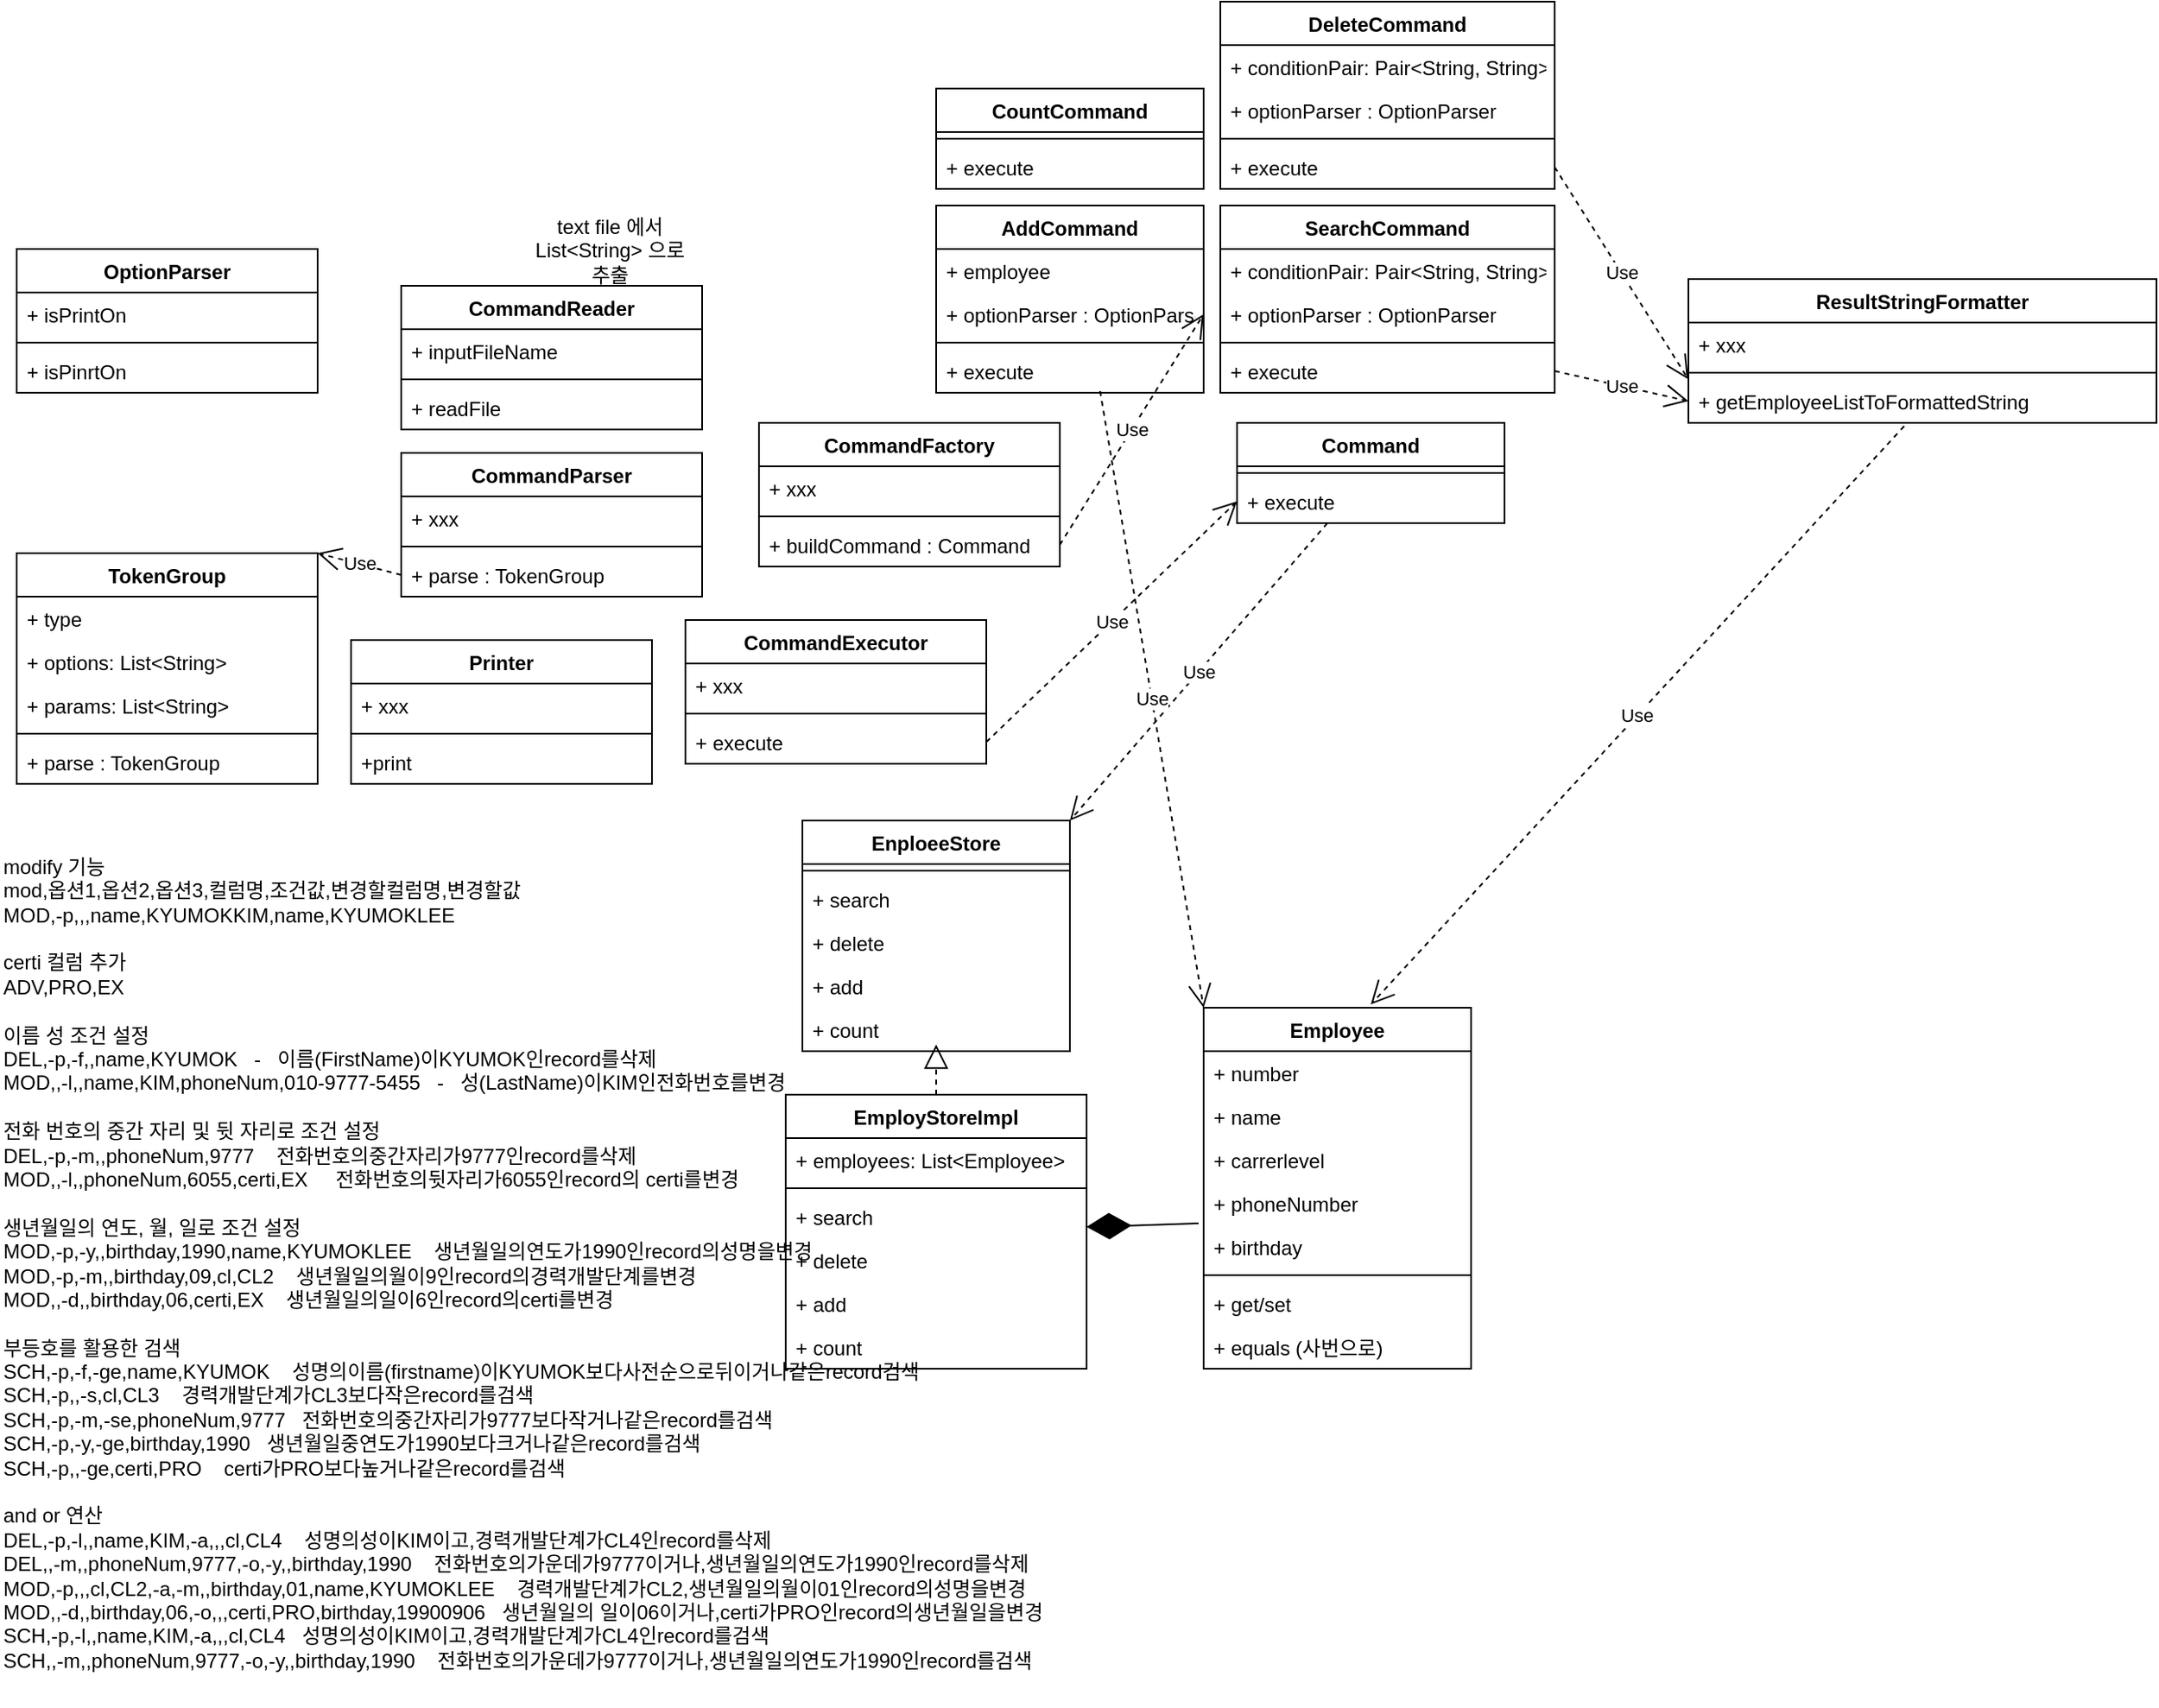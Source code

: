 <mxfile version="14.7.4" type="embed" pages="2"><diagram id="23iRSUPoRavnBvh4doch" name="Page-1"><mxGraphModel dx="1764" dy="505" grid="1" gridSize="10" guides="1" tooltips="1" connect="1" arrows="1" fold="1" page="1" pageScale="1" pageWidth="827" pageHeight="1169" math="0" shadow="0"><root><mxCell id="0"/><mxCell id="1" parent="0"/><mxCell id="6" value="Command" style="swimlane;fontStyle=1;align=center;verticalAlign=top;childLayout=stackLayout;horizontal=1;startSize=26;horizontalStack=0;resizeParent=1;resizeParentMax=0;resizeLast=0;collapsible=1;marginBottom=0;" parent="1" vertex="1"><mxGeometry x="700" y="322" width="160" height="60" as="geometry"/></mxCell><mxCell id="8" value="" style="line;strokeWidth=1;fillColor=none;align=left;verticalAlign=middle;spacingTop=-1;spacingLeft=3;spacingRight=3;rotatable=0;labelPosition=right;points=[];portConstraint=eastwest;" parent="6" vertex="1"><mxGeometry y="26" width="160" height="8" as="geometry"/></mxCell><mxCell id="9" value="+ execute" style="text;strokeColor=none;fillColor=none;align=left;verticalAlign=top;spacingLeft=4;spacingRight=4;overflow=hidden;rotatable=0;points=[[0,0.5],[1,0.5]];portConstraint=eastwest;" parent="6" vertex="1"><mxGeometry y="34" width="160" height="26" as="geometry"/></mxCell><mxCell id="27" value="CountCommand" style="swimlane;fontStyle=1;align=center;verticalAlign=top;childLayout=stackLayout;horizontal=1;startSize=26;horizontalStack=0;resizeParent=1;resizeParentMax=0;resizeLast=0;collapsible=1;marginBottom=0;" parent="1" vertex="1"><mxGeometry x="520" y="122" width="160" height="60" as="geometry"/></mxCell><mxCell id="28" value="" style="line;strokeWidth=1;fillColor=none;align=left;verticalAlign=middle;spacingTop=-1;spacingLeft=3;spacingRight=3;rotatable=0;labelPosition=right;points=[];portConstraint=eastwest;" parent="27" vertex="1"><mxGeometry y="26" width="160" height="8" as="geometry"/></mxCell><mxCell id="29" value="+ execute" style="text;strokeColor=none;fillColor=none;align=left;verticalAlign=top;spacingLeft=4;spacingRight=4;overflow=hidden;rotatable=0;points=[[0,0.5],[1,0.5]];portConstraint=eastwest;" parent="27" vertex="1"><mxGeometry y="34" width="160" height="26" as="geometry"/></mxCell><mxCell id="39" value="EnploeeStore" style="swimlane;fontStyle=1;align=center;verticalAlign=top;childLayout=stackLayout;horizontal=1;startSize=26;horizontalStack=0;resizeParent=1;resizeParentMax=0;resizeLast=0;collapsible=1;marginBottom=0;" parent="1" vertex="1"><mxGeometry x="440" y="560" width="160" height="138" as="geometry"/></mxCell><mxCell id="40" value="" style="line;strokeWidth=1;fillColor=none;align=left;verticalAlign=middle;spacingTop=-1;spacingLeft=3;spacingRight=3;rotatable=0;labelPosition=right;points=[];portConstraint=eastwest;" parent="39" vertex="1"><mxGeometry y="26" width="160" height="8" as="geometry"/></mxCell><mxCell id="41" value="+ search" style="text;strokeColor=none;fillColor=none;align=left;verticalAlign=top;spacingLeft=4;spacingRight=4;overflow=hidden;rotatable=0;points=[[0,0.5],[1,0.5]];portConstraint=eastwest;" parent="39" vertex="1"><mxGeometry y="34" width="160" height="26" as="geometry"/></mxCell><mxCell id="42" value="+ delete" style="text;strokeColor=none;fillColor=none;align=left;verticalAlign=top;spacingLeft=4;spacingRight=4;overflow=hidden;rotatable=0;points=[[0,0.5],[1,0.5]];portConstraint=eastwest;" parent="39" vertex="1"><mxGeometry y="60" width="160" height="26" as="geometry"/></mxCell><mxCell id="44" value="+ add" style="text;strokeColor=none;fillColor=none;align=left;verticalAlign=top;spacingLeft=4;spacingRight=4;overflow=hidden;rotatable=0;points=[[0,0.5],[1,0.5]];portConstraint=eastwest;" parent="39" vertex="1"><mxGeometry y="86" width="160" height="26" as="geometry"/></mxCell><mxCell id="43" value="+ count" style="text;strokeColor=none;fillColor=none;align=left;verticalAlign=top;spacingLeft=4;spacingRight=4;overflow=hidden;rotatable=0;points=[[0,0.5],[1,0.5]];portConstraint=eastwest;" parent="39" vertex="1"><mxGeometry y="112" width="160" height="26" as="geometry"/></mxCell><mxCell id="59" value="EmployStoreImpl" style="swimlane;fontStyle=1;align=center;verticalAlign=top;childLayout=stackLayout;horizontal=1;startSize=26;horizontalStack=0;resizeParent=1;resizeParentMax=0;resizeLast=0;collapsible=1;marginBottom=0;" parent="1" vertex="1"><mxGeometry x="430" y="724" width="180" height="164" as="geometry"/></mxCell><mxCell id="60" value="+ employees: List&lt;Employee&gt;" style="text;strokeColor=none;fillColor=none;align=left;verticalAlign=top;spacingLeft=4;spacingRight=4;overflow=hidden;rotatable=0;points=[[0,0.5],[1,0.5]];portConstraint=eastwest;" parent="59" vertex="1"><mxGeometry y="26" width="180" height="26" as="geometry"/></mxCell><mxCell id="61" value="" style="line;strokeWidth=1;fillColor=none;align=left;verticalAlign=middle;spacingTop=-1;spacingLeft=3;spacingRight=3;rotatable=0;labelPosition=right;points=[];portConstraint=eastwest;" parent="59" vertex="1"><mxGeometry y="52" width="180" height="8" as="geometry"/></mxCell><mxCell id="62" value="+ search" style="text;strokeColor=none;fillColor=none;align=left;verticalAlign=top;spacingLeft=4;spacingRight=4;overflow=hidden;rotatable=0;points=[[0,0.5],[1,0.5]];portConstraint=eastwest;" parent="59" vertex="1"><mxGeometry y="60" width="180" height="26" as="geometry"/></mxCell><mxCell id="63" value="+ delete" style="text;strokeColor=none;fillColor=none;align=left;verticalAlign=top;spacingLeft=4;spacingRight=4;overflow=hidden;rotatable=0;points=[[0,0.5],[1,0.5]];portConstraint=eastwest;" parent="59" vertex="1"><mxGeometry y="86" width="180" height="26" as="geometry"/></mxCell><mxCell id="64" value="+ add" style="text;strokeColor=none;fillColor=none;align=left;verticalAlign=top;spacingLeft=4;spacingRight=4;overflow=hidden;rotatable=0;points=[[0,0.5],[1,0.5]];portConstraint=eastwest;" parent="59" vertex="1"><mxGeometry y="112" width="180" height="26" as="geometry"/></mxCell><mxCell id="65" value="+ count" style="text;strokeColor=none;fillColor=none;align=left;verticalAlign=top;spacingLeft=4;spacingRight=4;overflow=hidden;rotatable=0;points=[[0,0.5],[1,0.5]];portConstraint=eastwest;" parent="59" vertex="1"><mxGeometry y="138" width="180" height="26" as="geometry"/></mxCell><mxCell id="66" value="Employee" style="swimlane;fontStyle=1;align=center;verticalAlign=top;childLayout=stackLayout;horizontal=1;startSize=26;horizontalStack=0;resizeParent=1;resizeParentMax=0;resizeLast=0;collapsible=1;marginBottom=0;" parent="1" vertex="1"><mxGeometry x="680" y="672" width="160" height="216" as="geometry"/></mxCell><mxCell id="67" value="+ number" style="text;strokeColor=none;fillColor=none;align=left;verticalAlign=top;spacingLeft=4;spacingRight=4;overflow=hidden;rotatable=0;points=[[0,0.5],[1,0.5]];portConstraint=eastwest;" parent="66" vertex="1"><mxGeometry y="26" width="160" height="26" as="geometry"/></mxCell><mxCell id="70" value="+ name" style="text;strokeColor=none;fillColor=none;align=left;verticalAlign=top;spacingLeft=4;spacingRight=4;overflow=hidden;rotatable=0;points=[[0,0.5],[1,0.5]];portConstraint=eastwest;" parent="66" vertex="1"><mxGeometry y="52" width="160" height="26" as="geometry"/></mxCell><mxCell id="71" value="+ carrerlevel" style="text;strokeColor=none;fillColor=none;align=left;verticalAlign=top;spacingLeft=4;spacingRight=4;overflow=hidden;rotatable=0;points=[[0,0.5],[1,0.5]];portConstraint=eastwest;" parent="66" vertex="1"><mxGeometry y="78" width="160" height="26" as="geometry"/></mxCell><mxCell id="72" value="+ phoneNumber" style="text;strokeColor=none;fillColor=none;align=left;verticalAlign=top;spacingLeft=4;spacingRight=4;overflow=hidden;rotatable=0;points=[[0,0.5],[1,0.5]];portConstraint=eastwest;" parent="66" vertex="1"><mxGeometry y="104" width="160" height="26" as="geometry"/></mxCell><mxCell id="73" value="+ birthday" style="text;strokeColor=none;fillColor=none;align=left;verticalAlign=top;spacingLeft=4;spacingRight=4;overflow=hidden;rotatable=0;points=[[0,0.5],[1,0.5]];portConstraint=eastwest;" parent="66" vertex="1"><mxGeometry y="130" width="160" height="26" as="geometry"/></mxCell><mxCell id="68" value="" style="line;strokeWidth=1;fillColor=none;align=left;verticalAlign=middle;spacingTop=-1;spacingLeft=3;spacingRight=3;rotatable=0;labelPosition=right;points=[];portConstraint=eastwest;" parent="66" vertex="1"><mxGeometry y="156" width="160" height="8" as="geometry"/></mxCell><mxCell id="69" value="+ get/set" style="text;strokeColor=none;fillColor=none;align=left;verticalAlign=top;spacingLeft=4;spacingRight=4;overflow=hidden;rotatable=0;points=[[0,0.5],[1,0.5]];portConstraint=eastwest;" parent="66" vertex="1"><mxGeometry y="164" width="160" height="26" as="geometry"/></mxCell><mxCell id="74" value="+ equals (사번으로)" style="text;strokeColor=none;fillColor=none;align=left;verticalAlign=top;spacingLeft=4;spacingRight=4;overflow=hidden;rotatable=0;points=[[0,0.5],[1,0.5]];portConstraint=eastwest;" parent="66" vertex="1"><mxGeometry y="190" width="160" height="26" as="geometry"/></mxCell><mxCell id="82" value="AddCommand" style="swimlane;fontStyle=1;align=center;verticalAlign=top;childLayout=stackLayout;horizontal=1;startSize=26;horizontalStack=0;resizeParent=1;resizeParentMax=0;resizeLast=0;collapsible=1;marginBottom=0;" parent="1" vertex="1"><mxGeometry x="520" y="192" width="160" height="112" as="geometry"><mxRectangle x="520" y="192" width="110" height="26" as="alternateBounds"/></mxGeometry></mxCell><mxCell id="83" value="+ employee" style="text;strokeColor=none;fillColor=none;align=left;verticalAlign=top;spacingLeft=4;spacingRight=4;overflow=hidden;rotatable=0;points=[[0,0.5],[1,0.5]];portConstraint=eastwest;" parent="82" vertex="1"><mxGeometry y="26" width="160" height="26" as="geometry"/></mxCell><mxCell id="105" value="+ optionParser : OptionParser" style="text;strokeColor=none;fillColor=none;align=left;verticalAlign=top;spacingLeft=4;spacingRight=4;overflow=hidden;rotatable=0;points=[[0,0.5],[1,0.5]];portConstraint=eastwest;" parent="82" vertex="1"><mxGeometry y="52" width="160" height="26" as="geometry"/></mxCell><mxCell id="88" value="" style="line;strokeWidth=1;fillColor=none;align=left;verticalAlign=middle;spacingTop=-1;spacingLeft=3;spacingRight=3;rotatable=0;labelPosition=right;points=[];portConstraint=eastwest;" parent="82" vertex="1"><mxGeometry y="78" width="160" height="8" as="geometry"/></mxCell><mxCell id="89" value="+ execute" style="text;strokeColor=none;fillColor=none;align=left;verticalAlign=top;spacingLeft=4;spacingRight=4;overflow=hidden;rotatable=0;points=[[0,0.5],[1,0.5]];portConstraint=eastwest;" parent="82" vertex="1"><mxGeometry y="86" width="160" height="26" as="geometry"/></mxCell><mxCell id="92" value="" style="endArrow=block;dashed=1;endFill=0;endSize=12;html=1;exitX=0.5;exitY=0;exitDx=0;exitDy=0;" parent="1" source="59" edge="1"><mxGeometry width="160" relative="1" as="geometry"><mxPoint x="620" y="874" as="sourcePoint"/><mxPoint x="520" y="694" as="targetPoint"/></mxGeometry></mxCell><mxCell id="93" value="" style="endArrow=diamondThin;endFill=1;endSize=24;html=1;exitX=-0.019;exitY=-0.038;exitDx=0;exitDy=0;exitPerimeter=0;" parent="1" source="73" target="59" edge="1"><mxGeometry width="160" relative="1" as="geometry"><mxPoint x="450" y="734" as="sourcePoint"/><mxPoint x="620" y="974" as="targetPoint"/></mxGeometry></mxCell><mxCell id="106" value="Use" style="endArrow=open;endSize=12;dashed=1;html=1;entryX=1;entryY=0;entryDx=0;entryDy=0;" parent="1" source="6" target="39" edge="1"><mxGeometry width="160" relative="1" as="geometry"><mxPoint x="440" y="592" as="sourcePoint"/><mxPoint x="610" y="412" as="targetPoint"/><Array as="points"/></mxGeometry></mxCell><mxCell id="107" value="DeleteCommand" style="swimlane;fontStyle=1;align=center;verticalAlign=top;childLayout=stackLayout;horizontal=1;startSize=26;horizontalStack=0;resizeParent=1;resizeParentMax=0;resizeLast=0;collapsible=1;marginBottom=0;" parent="1" vertex="1"><mxGeometry x="690" y="70" width="200" height="112" as="geometry"/></mxCell><mxCell id="108" value="+ conditionPair: Pair&lt;String, String&gt;" style="text;strokeColor=none;fillColor=none;align=left;verticalAlign=top;spacingLeft=4;spacingRight=4;overflow=hidden;rotatable=0;points=[[0,0.5],[1,0.5]];portConstraint=eastwest;" parent="107" vertex="1"><mxGeometry y="26" width="200" height="26" as="geometry"/></mxCell><mxCell id="109" value="+ optionParser : OptionParser" style="text;strokeColor=none;fillColor=none;align=left;verticalAlign=top;spacingLeft=4;spacingRight=4;overflow=hidden;rotatable=0;points=[[0,0.5],[1,0.5]];portConstraint=eastwest;" parent="107" vertex="1"><mxGeometry y="52" width="200" height="26" as="geometry"/></mxCell><mxCell id="110" value="" style="line;strokeWidth=1;fillColor=none;align=left;verticalAlign=middle;spacingTop=-1;spacingLeft=3;spacingRight=3;rotatable=0;labelPosition=right;points=[];portConstraint=eastwest;" parent="107" vertex="1"><mxGeometry y="78" width="200" height="8" as="geometry"/></mxCell><mxCell id="111" value="+ execute" style="text;strokeColor=none;fillColor=none;align=left;verticalAlign=top;spacingLeft=4;spacingRight=4;overflow=hidden;rotatable=0;points=[[0,0.5],[1,0.5]];portConstraint=eastwest;" parent="107" vertex="1"><mxGeometry y="86" width="200" height="26" as="geometry"/></mxCell><mxCell id="112" value="SearchCommand" style="swimlane;fontStyle=1;align=center;verticalAlign=top;childLayout=stackLayout;horizontal=1;startSize=26;horizontalStack=0;resizeParent=1;resizeParentMax=0;resizeLast=0;collapsible=1;marginBottom=0;" parent="1" vertex="1"><mxGeometry x="690" y="192" width="200" height="112" as="geometry"/></mxCell><mxCell id="113" value="+ conditionPair: Pair&lt;String, String&gt;" style="text;strokeColor=none;fillColor=none;align=left;verticalAlign=top;spacingLeft=4;spacingRight=4;overflow=hidden;rotatable=0;points=[[0,0.5],[1,0.5]];portConstraint=eastwest;" parent="112" vertex="1"><mxGeometry y="26" width="200" height="26" as="geometry"/></mxCell><mxCell id="114" value="+ optionParser : OptionParser" style="text;strokeColor=none;fillColor=none;align=left;verticalAlign=top;spacingLeft=4;spacingRight=4;overflow=hidden;rotatable=0;points=[[0,0.5],[1,0.5]];portConstraint=eastwest;" parent="112" vertex="1"><mxGeometry y="52" width="200" height="26" as="geometry"/></mxCell><mxCell id="115" value="" style="line;strokeWidth=1;fillColor=none;align=left;verticalAlign=middle;spacingTop=-1;spacingLeft=3;spacingRight=3;rotatable=0;labelPosition=right;points=[];portConstraint=eastwest;" parent="112" vertex="1"><mxGeometry y="78" width="200" height="8" as="geometry"/></mxCell><mxCell id="116" value="+ execute" style="text;strokeColor=none;fillColor=none;align=left;verticalAlign=top;spacingLeft=4;spacingRight=4;overflow=hidden;rotatable=0;points=[[0,0.5],[1,0.5]];portConstraint=eastwest;" parent="112" vertex="1"><mxGeometry y="86" width="200" height="26" as="geometry"/></mxCell><mxCell id="117" value="OptionParser" style="swimlane;fontStyle=1;align=center;verticalAlign=top;childLayout=stackLayout;horizontal=1;startSize=26;horizontalStack=0;resizeParent=1;resizeParentMax=0;resizeLast=0;collapsible=1;marginBottom=0;" parent="1" vertex="1"><mxGeometry x="-30" y="218" width="180" height="86" as="geometry"/></mxCell><mxCell id="118" value="+ isPrintOn" style="text;strokeColor=none;fillColor=none;align=left;verticalAlign=top;spacingLeft=4;spacingRight=4;overflow=hidden;rotatable=0;points=[[0,0.5],[1,0.5]];portConstraint=eastwest;" parent="117" vertex="1"><mxGeometry y="26" width="180" height="26" as="geometry"/></mxCell><mxCell id="119" value="" style="line;strokeWidth=1;fillColor=none;align=left;verticalAlign=middle;spacingTop=-1;spacingLeft=3;spacingRight=3;rotatable=0;labelPosition=right;points=[];portConstraint=eastwest;" parent="117" vertex="1"><mxGeometry y="52" width="180" height="8" as="geometry"/></mxCell><mxCell id="120" value="+ isPinrtOn" style="text;strokeColor=none;fillColor=none;align=left;verticalAlign=top;spacingLeft=4;spacingRight=4;overflow=hidden;rotatable=0;points=[[0,0.5],[1,0.5]];portConstraint=eastwest;" parent="117" vertex="1"><mxGeometry y="60" width="180" height="26" as="geometry"/></mxCell><mxCell id="124" value="ResultStringFormatter" style="swimlane;fontStyle=1;align=center;verticalAlign=top;childLayout=stackLayout;horizontal=1;startSize=26;horizontalStack=0;resizeParent=1;resizeParentMax=0;resizeLast=0;collapsible=1;marginBottom=0;" parent="1" vertex="1"><mxGeometry x="970" y="236" width="280" height="86" as="geometry"/></mxCell><mxCell id="125" value="+ xxx" style="text;strokeColor=none;fillColor=none;align=left;verticalAlign=top;spacingLeft=4;spacingRight=4;overflow=hidden;rotatable=0;points=[[0,0.5],[1,0.5]];portConstraint=eastwest;" parent="124" vertex="1"><mxGeometry y="26" width="280" height="26" as="geometry"/></mxCell><mxCell id="126" value="" style="line;strokeWidth=1;fillColor=none;align=left;verticalAlign=middle;spacingTop=-1;spacingLeft=3;spacingRight=3;rotatable=0;labelPosition=right;points=[];portConstraint=eastwest;" parent="124" vertex="1"><mxGeometry y="52" width="280" height="8" as="geometry"/></mxCell><mxCell id="127" value="+ getEmployeeListToFormattedString" style="text;strokeColor=none;fillColor=none;align=left;verticalAlign=top;spacingLeft=4;spacingRight=4;overflow=hidden;rotatable=0;points=[[0,0.5],[1,0.5]];portConstraint=eastwest;" parent="124" vertex="1"><mxGeometry y="60" width="280" height="26" as="geometry"/></mxCell><mxCell id="128" value="Use" style="endArrow=open;endSize=12;dashed=1;html=1;entryX=0;entryY=0.5;entryDx=0;entryDy=0;exitX=1;exitY=0.5;exitDx=0;exitDy=0;" parent="1" source="116" target="127" edge="1"><mxGeometry width="160" relative="1" as="geometry"><mxPoint x="710" y="389.789" as="sourcePoint"/><mxPoint x="600" y="428" as="targetPoint"/><Array as="points"/></mxGeometry></mxCell><mxCell id="129" value="Use" style="endArrow=open;endSize=12;dashed=1;html=1;entryX=0;entryY=1;entryDx=0;entryDy=0;exitX=1;exitY=0.5;exitDx=0;exitDy=0;entryPerimeter=0;" parent="1" source="111" target="126" edge="1"><mxGeometry width="160" relative="1" as="geometry"><mxPoint x="900" y="301" as="sourcePoint"/><mxPoint x="980" y="319" as="targetPoint"/><Array as="points"/></mxGeometry></mxCell><mxCell id="130" value="CommandReader" style="swimlane;fontStyle=1;align=center;verticalAlign=top;childLayout=stackLayout;horizontal=1;startSize=26;horizontalStack=0;resizeParent=1;resizeParentMax=0;resizeLast=0;collapsible=1;marginBottom=0;" parent="1" vertex="1"><mxGeometry x="200" y="240" width="180" height="86" as="geometry"/></mxCell><mxCell id="131" value="+ inputFileName" style="text;strokeColor=none;fillColor=none;align=left;verticalAlign=top;spacingLeft=4;spacingRight=4;overflow=hidden;rotatable=0;points=[[0,0.5],[1,0.5]];portConstraint=eastwest;" parent="130" vertex="1"><mxGeometry y="26" width="180" height="26" as="geometry"/></mxCell><mxCell id="132" value="" style="line;strokeWidth=1;fillColor=none;align=left;verticalAlign=middle;spacingTop=-1;spacingLeft=3;spacingRight=3;rotatable=0;labelPosition=right;points=[];portConstraint=eastwest;" parent="130" vertex="1"><mxGeometry y="52" width="180" height="8" as="geometry"/></mxCell><mxCell id="133" value="+ readFile" style="text;strokeColor=none;fillColor=none;align=left;verticalAlign=top;spacingLeft=4;spacingRight=4;overflow=hidden;rotatable=0;points=[[0,0.5],[1,0.5]];portConstraint=eastwest;" parent="130" vertex="1"><mxGeometry y="60" width="180" height="26" as="geometry"/></mxCell><mxCell id="134" value="text file 에서 List&amp;lt;String&amp;gt; 으로&lt;br&gt;추출" style="text;html=1;strokeColor=none;fillColor=none;align=center;verticalAlign=middle;whiteSpace=wrap;rounded=0;" parent="1" vertex="1"><mxGeometry x="270" y="198" width="110" height="42" as="geometry"/></mxCell><mxCell id="135" value="CommandParser" style="swimlane;fontStyle=1;align=center;verticalAlign=top;childLayout=stackLayout;horizontal=1;startSize=26;horizontalStack=0;resizeParent=1;resizeParentMax=0;resizeLast=0;collapsible=1;marginBottom=0;" parent="1" vertex="1"><mxGeometry x="200" y="340" width="180" height="86" as="geometry"/></mxCell><mxCell id="136" value="+ xxx" style="text;strokeColor=none;fillColor=none;align=left;verticalAlign=top;spacingLeft=4;spacingRight=4;overflow=hidden;rotatable=0;points=[[0,0.5],[1,0.5]];portConstraint=eastwest;" parent="135" vertex="1"><mxGeometry y="26" width="180" height="26" as="geometry"/></mxCell><mxCell id="137" value="" style="line;strokeWidth=1;fillColor=none;align=left;verticalAlign=middle;spacingTop=-1;spacingLeft=3;spacingRight=3;rotatable=0;labelPosition=right;points=[];portConstraint=eastwest;" parent="135" vertex="1"><mxGeometry y="52" width="180" height="8" as="geometry"/></mxCell><mxCell id="138" value="+ parse : TokenGroup" style="text;strokeColor=none;fillColor=none;align=left;verticalAlign=top;spacingLeft=4;spacingRight=4;overflow=hidden;rotatable=0;points=[[0,0.5],[1,0.5]];portConstraint=eastwest;" parent="135" vertex="1"><mxGeometry y="60" width="180" height="26" as="geometry"/></mxCell><mxCell id="144" value="CommandFactory" style="swimlane;fontStyle=1;align=center;verticalAlign=top;childLayout=stackLayout;horizontal=1;startSize=26;horizontalStack=0;resizeParent=1;resizeParentMax=0;resizeLast=0;collapsible=1;marginBottom=0;" parent="1" vertex="1"><mxGeometry x="414" y="322" width="180" height="86" as="geometry"/></mxCell><mxCell id="145" value="+ xxx" style="text;strokeColor=none;fillColor=none;align=left;verticalAlign=top;spacingLeft=4;spacingRight=4;overflow=hidden;rotatable=0;points=[[0,0.5],[1,0.5]];portConstraint=eastwest;" parent="144" vertex="1"><mxGeometry y="26" width="180" height="26" as="geometry"/></mxCell><mxCell id="146" value="" style="line;strokeWidth=1;fillColor=none;align=left;verticalAlign=middle;spacingTop=-1;spacingLeft=3;spacingRight=3;rotatable=0;labelPosition=right;points=[];portConstraint=eastwest;" parent="144" vertex="1"><mxGeometry y="52" width="180" height="8" as="geometry"/></mxCell><mxCell id="147" value="+ buildCommand : Command" style="text;strokeColor=none;fillColor=none;align=left;verticalAlign=top;spacingLeft=4;spacingRight=4;overflow=hidden;rotatable=0;points=[[0,0.5],[1,0.5]];portConstraint=eastwest;" parent="144" vertex="1"><mxGeometry y="60" width="180" height="26" as="geometry"/></mxCell><mxCell id="148" value="Use" style="endArrow=open;endSize=12;dashed=1;html=1;entryX=1;entryY=0.5;entryDx=0;entryDy=0;exitX=1;exitY=0.5;exitDx=0;exitDy=0;" parent="1" source="147" target="105" edge="1"><mxGeometry width="160" relative="1" as="geometry"><mxPoint x="430" y="570" as="sourcePoint"/><mxPoint x="590" y="570" as="targetPoint"/></mxGeometry></mxCell><mxCell id="149" value="Printer" style="swimlane;fontStyle=1;align=center;verticalAlign=top;childLayout=stackLayout;horizontal=1;startSize=26;horizontalStack=0;resizeParent=1;resizeParentMax=0;resizeLast=0;collapsible=1;marginBottom=0;" parent="1" vertex="1"><mxGeometry x="170" y="452" width="180" height="86" as="geometry"/></mxCell><mxCell id="150" value="+ xxx" style="text;strokeColor=none;fillColor=none;align=left;verticalAlign=top;spacingLeft=4;spacingRight=4;overflow=hidden;rotatable=0;points=[[0,0.5],[1,0.5]];portConstraint=eastwest;" parent="149" vertex="1"><mxGeometry y="26" width="180" height="26" as="geometry"/></mxCell><mxCell id="151" value="" style="line;strokeWidth=1;fillColor=none;align=left;verticalAlign=middle;spacingTop=-1;spacingLeft=3;spacingRight=3;rotatable=0;labelPosition=right;points=[];portConstraint=eastwest;" parent="149" vertex="1"><mxGeometry y="52" width="180" height="8" as="geometry"/></mxCell><mxCell id="152" value="+print" style="text;strokeColor=none;fillColor=none;align=left;verticalAlign=top;spacingLeft=4;spacingRight=4;overflow=hidden;rotatable=0;points=[[0,0.5],[1,0.5]];portConstraint=eastwest;" parent="149" vertex="1"><mxGeometry y="60" width="180" height="26" as="geometry"/></mxCell><mxCell id="153" value="TokenGroup" style="swimlane;fontStyle=1;align=center;verticalAlign=top;childLayout=stackLayout;horizontal=1;startSize=26;horizontalStack=0;resizeParent=1;resizeParentMax=0;resizeLast=0;collapsible=1;marginBottom=0;" parent="1" vertex="1"><mxGeometry x="-30" y="400" width="180" height="138" as="geometry"/></mxCell><mxCell id="154" value="+ type" style="text;strokeColor=none;fillColor=none;align=left;verticalAlign=top;spacingLeft=4;spacingRight=4;overflow=hidden;rotatable=0;points=[[0,0.5],[1,0.5]];portConstraint=eastwest;" parent="153" vertex="1"><mxGeometry y="26" width="180" height="26" as="geometry"/></mxCell><mxCell id="157" value="+ options: List&lt;String&gt;" style="text;strokeColor=none;fillColor=none;align=left;verticalAlign=top;spacingLeft=4;spacingRight=4;overflow=hidden;rotatable=0;points=[[0,0.5],[1,0.5]];portConstraint=eastwest;" parent="153" vertex="1"><mxGeometry y="52" width="180" height="26" as="geometry"/></mxCell><mxCell id="158" value="+ params: List&lt;String&gt;" style="text;strokeColor=none;fillColor=none;align=left;verticalAlign=top;spacingLeft=4;spacingRight=4;overflow=hidden;rotatable=0;points=[[0,0.5],[1,0.5]];portConstraint=eastwest;" parent="153" vertex="1"><mxGeometry y="78" width="180" height="26" as="geometry"/></mxCell><mxCell id="155" value="" style="line;strokeWidth=1;fillColor=none;align=left;verticalAlign=middle;spacingTop=-1;spacingLeft=3;spacingRight=3;rotatable=0;labelPosition=right;points=[];portConstraint=eastwest;" parent="153" vertex="1"><mxGeometry y="104" width="180" height="8" as="geometry"/></mxCell><mxCell id="156" value="+ parse : TokenGroup" style="text;strokeColor=none;fillColor=none;align=left;verticalAlign=top;spacingLeft=4;spacingRight=4;overflow=hidden;rotatable=0;points=[[0,0.5],[1,0.5]];portConstraint=eastwest;" parent="153" vertex="1"><mxGeometry y="112" width="180" height="26" as="geometry"/></mxCell><mxCell id="159" value="Use" style="endArrow=open;endSize=12;dashed=1;html=1;exitX=0;exitY=0.5;exitDx=0;exitDy=0;entryX=1;entryY=0;entryDx=0;entryDy=0;" parent="1" source="138" target="153" edge="1"><mxGeometry width="160" relative="1" as="geometry"><mxPoint x="290" y="570" as="sourcePoint"/><mxPoint x="450" y="570" as="targetPoint"/></mxGeometry></mxCell><mxCell id="160" value="CommandExecutor" style="swimlane;fontStyle=1;align=center;verticalAlign=top;childLayout=stackLayout;horizontal=1;startSize=26;horizontalStack=0;resizeParent=1;resizeParentMax=0;resizeLast=0;collapsible=1;marginBottom=0;" parent="1" vertex="1"><mxGeometry x="370" y="440" width="180" height="86" as="geometry"/></mxCell><mxCell id="161" value="+ xxx" style="text;strokeColor=none;fillColor=none;align=left;verticalAlign=top;spacingLeft=4;spacingRight=4;overflow=hidden;rotatable=0;points=[[0,0.5],[1,0.5]];portConstraint=eastwest;" parent="160" vertex="1"><mxGeometry y="26" width="180" height="26" as="geometry"/></mxCell><mxCell id="162" value="" style="line;strokeWidth=1;fillColor=none;align=left;verticalAlign=middle;spacingTop=-1;spacingLeft=3;spacingRight=3;rotatable=0;labelPosition=right;points=[];portConstraint=eastwest;" parent="160" vertex="1"><mxGeometry y="52" width="180" height="8" as="geometry"/></mxCell><mxCell id="163" value="+ execute" style="text;strokeColor=none;fillColor=none;align=left;verticalAlign=top;spacingLeft=4;spacingRight=4;overflow=hidden;rotatable=0;points=[[0,0.5],[1,0.5]];portConstraint=eastwest;" parent="160" vertex="1"><mxGeometry y="60" width="180" height="26" as="geometry"/></mxCell><mxCell id="164" value="Use" style="endArrow=open;endSize=12;dashed=1;html=1;entryX=0;entryY=0.5;entryDx=0;entryDy=0;exitX=1;exitY=0.5;exitDx=0;exitDy=0;" parent="1" source="163" target="9" edge="1"><mxGeometry width="160" relative="1" as="geometry"><mxPoint x="610" y="409" as="sourcePoint"/><mxPoint x="706.96" y="341" as="targetPoint"/></mxGeometry></mxCell><mxCell id="165" value="&lt;div&gt;modify 기능&lt;/div&gt;&lt;div&gt;mod,옵션1,옵션2,옵션3,컬럼명,조건값,변경할컬럼명,변경할값&lt;/div&gt;&lt;div&gt;MOD,-p,,,name,KYUMOKKIM,name,KYUMOKLEE&lt;/div&gt;&lt;div&gt;&lt;br&gt;&lt;/div&gt;&lt;div&gt;certi 컬럼 추가&lt;/div&gt;&lt;div&gt;ADV,PRO,EX&lt;/div&gt;&lt;div&gt;&lt;br&gt;&lt;/div&gt;&lt;div&gt;이름 성 조건 설정&lt;/div&gt;&lt;div&gt;DEL,-p,-f,,name,KYUMOK&amp;nbsp; &amp;nbsp;-&amp;nbsp; &amp;nbsp;이름(FirstName)이KYUMOK인record를삭제&lt;/div&gt;&lt;div&gt;MOD,,-l,,name,KIM,phoneNum,010-9777-5455&amp;nbsp; &amp;nbsp;-&amp;nbsp; &amp;nbsp;성(LastName)이KIM인전화번호를변경&lt;/div&gt;&lt;div&gt;&lt;br&gt;&lt;/div&gt;&lt;div&gt;전화 번호의 중간 자리 및 뒷 자리로 조건 설정&lt;/div&gt;&lt;div&gt;DEL,-p,-m,,phoneNum,9777&amp;nbsp; &amp;nbsp; 전화번호의중간자리가9777인record를삭제&lt;/div&gt;&lt;div&gt;MOD,,-l,,phoneNum,6055,certi,EX&amp;nbsp; &amp;nbsp; &amp;nbsp;전화번호의뒷자리가6055인record의 certi를변경&lt;/div&gt;&lt;div&gt;&lt;br&gt;&lt;/div&gt;&lt;div&gt;생년월일의 연도, 월, 일로 조건 설정&lt;/div&gt;&lt;div&gt;MOD,-p,-y,,birthday,1990,name,KYUMOKLEE&amp;nbsp; &amp;nbsp; 생년월일의연도가1990인record의성명을변경&lt;/div&gt;&lt;div&gt;MOD,-p,-m,,birthday,09,cl,CL2&amp;nbsp; &amp;nbsp; 생년월일의월이9인record의경력개발단계를변경&lt;/div&gt;&lt;div&gt;MOD,,-d,,birthday,06,certi,EX&amp;nbsp; &amp;nbsp; 생년월일의일이6인record의certi를변경&lt;/div&gt;&lt;div&gt;&lt;br&gt;&lt;/div&gt;&lt;div&gt;부등호를 활용한 검색&lt;/div&gt;&lt;div&gt;SCH,-p,-f,-ge,name,KYUMOK&amp;nbsp; &amp;nbsp; 성명의이름(firstname)이KYUMOK보다사전순으로뒤이거나같은record검색&lt;/div&gt;&lt;div&gt;SCH,-p,,-s,cl,CL3&amp;nbsp; &amp;nbsp; 경력개발단계가CL3보다작은record를검색&lt;/div&gt;&lt;div&gt;SCH,-p,-m,-se,phoneNum,9777&amp;nbsp; &amp;nbsp;전화번호의중간자리가9777보다작거나같은record를검색&lt;/div&gt;&lt;div&gt;SCH,-p,-y,-ge,birthday,1990&amp;nbsp; &amp;nbsp;생년월일중연도가1990보다크거나같은record를검색&lt;/div&gt;&lt;div&gt;SCH,-p,,-ge,certi,PRO&amp;nbsp; &amp;nbsp; certi가PRO보다높거나같은record를검색&lt;/div&gt;&lt;div&gt;&lt;br&gt;&lt;/div&gt;&lt;div&gt;and or 연산&lt;/div&gt;&lt;div&gt;DEL,-p,-l,,name,KIM,-a,,,cl,CL4&amp;nbsp; &amp;nbsp; 성명의성이KIM이고,경력개발단계가CL4인record를삭제&lt;/div&gt;&lt;div&gt;DEL,,-m,,phoneNum,9777,-o,-y,,birthday,1990&amp;nbsp; &amp;nbsp; 전화번호의가운데가9777이거나,생년월일의연도가1990인record를삭제&lt;/div&gt;&lt;div&gt;MOD,-p,,,cl,CL2,-a,-m,,birthday,01,name,KYUMOKLEE&amp;nbsp; &amp;nbsp; 경력개발단계가CL2,생년월일의월이01인record의성명을변경&lt;/div&gt;&lt;div&gt;MOD,,-d,,birthday,06,-o,,,certi,PRO,birthday,19900906&amp;nbsp; &amp;nbsp;생년월일의 일이06이거나,certi가PRO인record의생년월일을변경&lt;/div&gt;&lt;div&gt;SCH,-p,-l,,name,KIM,-a,,,cl,CL4&amp;nbsp; &amp;nbsp;성명의성이KIM이고,경력개발단계가CL4인record를검색&lt;/div&gt;&lt;div&gt;SCH,,-m,,phoneNum,9777,-o,-y,,birthday,1990&amp;nbsp; &amp;nbsp; 전화번호의가운데가9777이거나,생년월일의연도가1990인record를검색&lt;/div&gt;" style="text;html=1;strokeColor=none;fillColor=none;align=left;verticalAlign=middle;whiteSpace=wrap;rounded=0;" parent="1" vertex="1"><mxGeometry x="-40" y="560" width="660" height="530" as="geometry"/></mxCell><mxCell id="Wswot1VfFrp1AyBeZjJa-166" value="Use" style="endArrow=open;endSize=12;dashed=1;html=1;exitX=0.461;exitY=1.077;exitDx=0;exitDy=0;exitPerimeter=0;entryX=0.625;entryY=-0.009;entryDx=0;entryDy=0;entryPerimeter=0;" parent="1" source="127" target="66" edge="1"><mxGeometry width="160" relative="1" as="geometry"><mxPoint x="510" y="560" as="sourcePoint"/><mxPoint x="670" y="560" as="targetPoint"/></mxGeometry></mxCell><mxCell id="167" value="Use" style="endArrow=open;endSize=12;dashed=1;html=1;exitX=0.613;exitY=0.962;exitDx=0;exitDy=0;exitPerimeter=0;entryX=0;entryY=0;entryDx=0;entryDy=0;" parent="1" source="89" target="66" edge="1"><mxGeometry width="160" relative="1" as="geometry"><mxPoint x="510" y="560" as="sourcePoint"/><mxPoint x="670" y="560" as="targetPoint"/></mxGeometry></mxCell></root></mxGraphModel></diagram><diagram id="SMnXmVClYNjfcMOx4wi9" name="Page-2"><mxGraphModel dx="1006" dy="630" grid="1" gridSize="10" guides="1" tooltips="1" connect="1" arrows="1" fold="1" page="1" pageScale="1" pageWidth="850" pageHeight="1100" math="0" shadow="0"><root><mxCell id="8PoX-GyOiatZn4bV9jsy-0"/><mxCell id="8PoX-GyOiatZn4bV9jsy-1" parent="8PoX-GyOiatZn4bV9jsy-0"/><mxCell id="8PoX-GyOiatZn4bV9jsy-2" value=":EmployeeManagement" style="shape=umlLifeline;perimeter=lifelinePerimeter;whiteSpace=wrap;html=1;container=1;collapsible=0;recursiveResize=0;outlineConnect=0;" parent="8PoX-GyOiatZn4bV9jsy-1" vertex="1"><mxGeometry x="40" y="230" width="100" height="450" as="geometry"/></mxCell><mxCell id="8PoX-GyOiatZn4bV9jsy-3" value="CommandReader" style="shape=umlLifeline;perimeter=lifelinePerimeter;whiteSpace=wrap;html=1;container=1;collapsible=0;recursiveResize=0;outlineConnect=0;" parent="8PoX-GyOiatZn4bV9jsy-1" vertex="1"><mxGeometry x="160" y="230" width="100" height="450" as="geometry"/></mxCell><mxCell id="8PoX-GyOiatZn4bV9jsy-4" value="CommandExecutor" style="shape=umlLifeline;perimeter=lifelinePerimeter;whiteSpace=wrap;html=1;container=1;collapsible=0;recursiveResize=0;outlineConnect=0;" parent="8PoX-GyOiatZn4bV9jsy-1" vertex="1"><mxGeometry x="580" y="230" width="100" height="450" as="geometry"/></mxCell><mxCell id="8PoX-GyOiatZn4bV9jsy-5" value="CommandParser" style="shape=umlLifeline;perimeter=lifelinePerimeter;whiteSpace=wrap;html=1;container=1;collapsible=0;recursiveResize=0;outlineConnect=0;" parent="8PoX-GyOiatZn4bV9jsy-1" vertex="1"><mxGeometry x="270" y="230" width="100" height="450" as="geometry"/></mxCell><mxCell id="8PoX-GyOiatZn4bV9jsy-6" value="CommandFactory" style="shape=umlLifeline;perimeter=lifelinePerimeter;whiteSpace=wrap;html=1;container=1;collapsible=0;recursiveResize=0;outlineConnect=0;" parent="8PoX-GyOiatZn4bV9jsy-1" vertex="1"><mxGeometry x="470" y="230" width="100" height="450" as="geometry"/></mxCell><mxCell id="8PoX-GyOiatZn4bV9jsy-12" value="readFile" style="html=1;verticalAlign=bottom;startArrow=oval;endArrow=block;startSize=8;" parent="8PoX-GyOiatZn4bV9jsy-1" target="8PoX-GyOiatZn4bV9jsy-3" edge="1"><mxGeometry relative="1" as="geometry"><mxPoint x="90" y="300" as="sourcePoint"/><mxPoint x="195" y="300" as="targetPoint"/></mxGeometry></mxCell><mxCell id="8PoX-GyOiatZn4bV9jsy-13" value="parse" style="html=1;verticalAlign=bottom;startArrow=oval;startFill=1;endArrow=block;startSize=8;" parent="8PoX-GyOiatZn4bV9jsy-1" source="8PoX-GyOiatZn4bV9jsy-2" target="8PoX-GyOiatZn4bV9jsy-5" edge="1"><mxGeometry width="60" relative="1" as="geometry"><mxPoint x="180" y="380" as="sourcePoint"/><mxPoint x="240" y="380" as="targetPoint"/><Array as="points"><mxPoint x="250" y="330"/></Array></mxGeometry></mxCell><mxCell id="8PoX-GyOiatZn4bV9jsy-16" value="TokenGroup" style="shape=umlLifeline;perimeter=lifelinePerimeter;whiteSpace=wrap;html=1;container=1;collapsible=0;recursiveResize=0;outlineConnect=0;" parent="8PoX-GyOiatZn4bV9jsy-1" vertex="1"><mxGeometry x="375" y="330" width="100" height="350" as="geometry"/></mxCell><mxCell id="8PoX-GyOiatZn4bV9jsy-17" value="create" style="html=1;verticalAlign=bottom;startArrow=oval;startFill=1;endArrow=block;startSize=8;" parent="8PoX-GyOiatZn4bV9jsy-1" edge="1"><mxGeometry width="60" relative="1" as="geometry"><mxPoint x="320" y="350" as="sourcePoint"/><mxPoint x="380" y="350" as="targetPoint"/></mxGeometry></mxCell><mxCell id="8PoX-GyOiatZn4bV9jsy-18" value="get type&lt;br&gt;options&lt;br&gt;params" style="html=1;verticalAlign=bottom;startArrow=oval;startFill=1;endArrow=block;startSize=8;" parent="8PoX-GyOiatZn4bV9jsy-1" source="8PoX-GyOiatZn4bV9jsy-2" target="8PoX-GyOiatZn4bV9jsy-16" edge="1"><mxGeometry width="60" relative="1" as="geometry"><mxPoint x="180" y="380" as="sourcePoint"/><mxPoint x="240" y="380" as="targetPoint"/><Array as="points"><mxPoint x="310" y="400"/></Array></mxGeometry></mxCell><mxCell id="8PoX-GyOiatZn4bV9jsy-19" value="buildCommand" style="html=1;verticalAlign=bottom;startArrow=oval;startFill=1;endArrow=block;startSize=8;" parent="8PoX-GyOiatZn4bV9jsy-1" source="8PoX-GyOiatZn4bV9jsy-2" target="8PoX-GyOiatZn4bV9jsy-6" edge="1"><mxGeometry width="60" relative="1" as="geometry"><mxPoint x="210" y="439.5" as="sourcePoint"/><mxPoint x="270" y="439.5" as="targetPoint"/><Array as="points"><mxPoint x="170" y="430"/></Array></mxGeometry></mxCell><mxCell id="8PoX-GyOiatZn4bV9jsy-20" value="execute" style="html=1;verticalAlign=bottom;startArrow=oval;startFill=1;endArrow=block;startSize=8;" parent="8PoX-GyOiatZn4bV9jsy-1" source="8PoX-GyOiatZn4bV9jsy-2" target="8PoX-GyOiatZn4bV9jsy-4" edge="1"><mxGeometry width="60" relative="1" as="geometry"><mxPoint x="90" y="460" as="sourcePoint"/><mxPoint x="150" y="460" as="targetPoint"/><Array as="points"><mxPoint x="410" y="490"/></Array></mxGeometry></mxCell><mxCell id="zYLM_eq1NGZmET_BpjL7-0" value="Add" style="shape=umlLifeline;perimeter=lifelinePerimeter;whiteSpace=wrap;html=1;container=1;collapsible=0;recursiveResize=0;outlineConnect=0;" parent="8PoX-GyOiatZn4bV9jsy-1" vertex="1"><mxGeometry x="670" y="410" width="50" height="280" as="geometry"/></mxCell><mxCell id="zYLM_eq1NGZmET_BpjL7-1" value="Search" style="shape=umlLifeline;perimeter=lifelinePerimeter;whiteSpace=wrap;html=1;container=1;collapsible=0;recursiveResize=0;outlineConnect=0;" parent="8PoX-GyOiatZn4bV9jsy-1" vertex="1"><mxGeometry x="720" y="410" width="50" height="280" as="geometry"/></mxCell><mxCell id="MadBYAr41TG871RBULSe-0" value="Delete" style="shape=umlLifeline;perimeter=lifelinePerimeter;whiteSpace=wrap;html=1;container=1;collapsible=0;recursiveResize=0;outlineConnect=0;" parent="8PoX-GyOiatZn4bV9jsy-1" vertex="1"><mxGeometry x="770" y="410" width="50" height="280" as="geometry"/></mxCell><mxCell id="MadBYAr41TG871RBULSe-1" value="Count" style="shape=umlLifeline;perimeter=lifelinePerimeter;whiteSpace=wrap;html=1;container=1;collapsible=0;recursiveResize=0;outlineConnect=0;" parent="8PoX-GyOiatZn4bV9jsy-1" vertex="1"><mxGeometry x="820" y="410" width="50" height="280" as="geometry"/></mxCell><mxCell id="MadBYAr41TG871RBULSe-2" value="create" style="html=1;verticalAlign=bottom;startArrow=oval;startFill=1;endArrow=block;startSize=8;" parent="8PoX-GyOiatZn4bV9jsy-1" source="8PoX-GyOiatZn4bV9jsy-6" target="zYLM_eq1NGZmET_BpjL7-0" edge="1"><mxGeometry width="60" relative="1" as="geometry"><mxPoint x="520" y="450" as="sourcePoint"/><mxPoint x="580" y="450" as="targetPoint"/><Array as="points"><mxPoint x="660" y="460"/></Array></mxGeometry></mxCell><mxCell id="MadBYAr41TG871RBULSe-4" value="execute" style="html=1;verticalAlign=bottom;startArrow=oval;startFill=1;endArrow=block;startSize=8;" parent="8PoX-GyOiatZn4bV9jsy-1" source="8PoX-GyOiatZn4bV9jsy-4" edge="1"><mxGeometry width="60" relative="1" as="geometry"><mxPoint x="920" y="510" as="sourcePoint"/><mxPoint x="700" y="510" as="targetPoint"/></mxGeometry></mxCell><mxCell id="4wMBiPkqrY4SwzF32R2y-0" value="EmployeeStoreImpl" style="shape=umlLifeline;perimeter=lifelinePerimeter;whiteSpace=wrap;html=1;container=1;collapsible=0;recursiveResize=0;outlineConnect=0;" parent="8PoX-GyOiatZn4bV9jsy-1" vertex="1"><mxGeometry x="890" y="225" width="100" height="455" as="geometry"/></mxCell><mxCell id="4wMBiPkqrY4SwzF32R2y-1" value="add" style="html=1;verticalAlign=bottom;startArrow=oval;startFill=1;endArrow=block;startSize=8;" parent="8PoX-GyOiatZn4bV9jsy-1" source="zYLM_eq1NGZmET_BpjL7-0" target="4wMBiPkqrY4SwzF32R2y-0" edge="1"><mxGeometry width="60" relative="1" as="geometry"><mxPoint x="700" y="560" as="sourcePoint"/><mxPoint x="460" y="560" as="targetPoint"/><Array as="points"><mxPoint x="720" y="530"/></Array></mxGeometry></mxCell><mxCell id="4wMBiPkqrY4SwzF32R2y-2" value="search" style="html=1;verticalAlign=bottom;startArrow=oval;startFill=1;endArrow=block;startSize=8;" parent="8PoX-GyOiatZn4bV9jsy-1" edge="1"><mxGeometry width="60" relative="1" as="geometry"><mxPoint x="746.5" y="549" as="sourcePoint"/><mxPoint x="941.5" y="549" as="targetPoint"/><Array as="points"><mxPoint x="773" y="549"/><mxPoint x="802" y="549"/></Array></mxGeometry></mxCell><mxCell id="4wMBiPkqrY4SwzF32R2y-4" value="delete" style="html=1;verticalAlign=bottom;startArrow=oval;startFill=1;endArrow=block;startSize=8;" parent="8PoX-GyOiatZn4bV9jsy-1" edge="1"><mxGeometry width="60" relative="1" as="geometry"><mxPoint x="794.5" y="570" as="sourcePoint"/><mxPoint x="939.5" y="570" as="targetPoint"/></mxGeometry></mxCell><mxCell id="4wMBiPkqrY4SwzF32R2y-5" value="&lt;pre style=&quot;background-color: #2b2b2b ; color: #a9b7c6 ; font-family: &amp;#34;jetbrains mono&amp;#34; , monospace ; font-size: 9.8pt&quot;&gt;ResultStringFormatter&lt;/pre&gt;" style="shape=umlLifeline;perimeter=lifelinePerimeter;whiteSpace=wrap;html=1;container=1;collapsible=0;recursiveResize=0;outlineConnect=0;" parent="8PoX-GyOiatZn4bV9jsy-1" vertex="1"><mxGeometry x="1000" y="225" width="150" height="455" as="geometry"/></mxCell></root></mxGraphModel></diagram></mxfile>